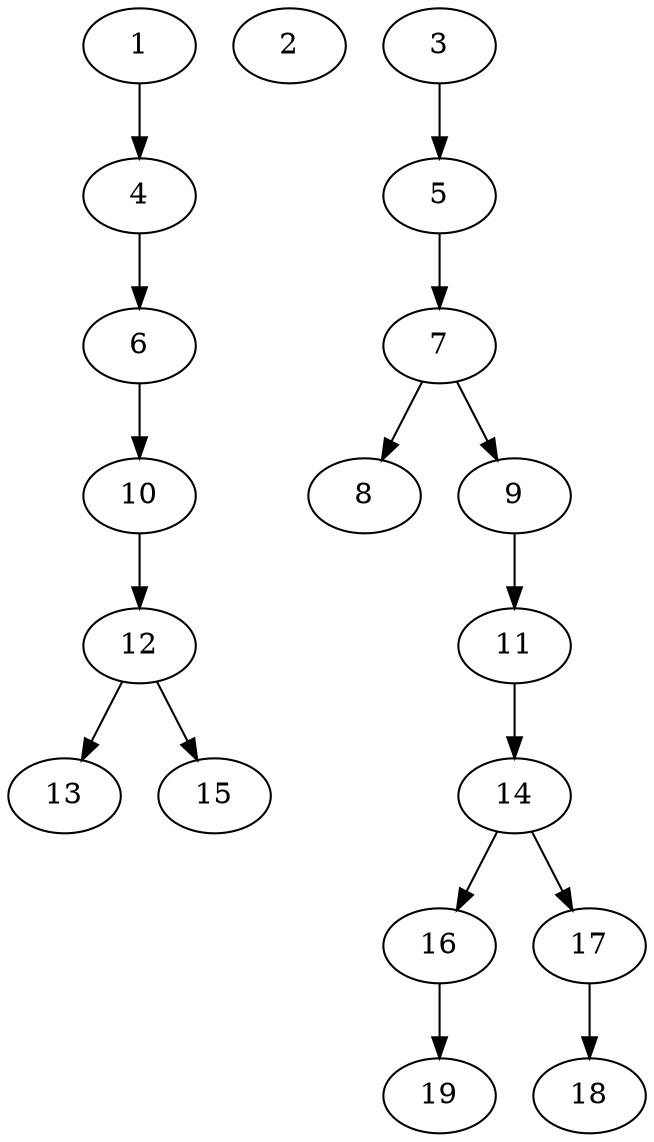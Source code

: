 // DAG (tier=1-easy, mode=compute, n=19, ccr=0.265, fat=0.464, density=0.274, regular=0.762, jump=0.096, mindata=262144, maxdata=2097152)
// DAG automatically generated by daggen at Sun Aug 24 16:33:32 2025
// /home/ermia/Project/Environments/daggen/bin/daggen --dot --ccr 0.265 --fat 0.464 --regular 0.762 --density 0.274 --jump 0.096 --mindata 262144 --maxdata 2097152 -n 19 
digraph G {
  1 [size="1607599799261986816", alpha="0.00", expect_size="803799899630993408"]
  1 -> 4 [size ="10978473279488"]
  2 [size="4299830779527036928", alpha="0.13", expect_size="2149915389763518464"]
  3 [size="3126687606817947648", alpha="0.15", expect_size="1563343803408973824"]
  3 -> 5 [size ="17105915215872"]
  4 [size="2458363508417363968", alpha="0.18", expect_size="1229181754208681984"]
  4 -> 6 [size ="14572052283392"]
  5 [size="6462461474731196416", alpha="0.00", expect_size="3231230737365598208"]
  5 -> 7 [size ="27755898994688"]
  6 [size="432344587975016", alpha="0.03", expect_size="216172293987508"]
  6 -> 10 [size ="11879107788800"]
  7 [size="42175088552776896", alpha="0.05", expect_size="21087544276388448"]
  7 -> 8 [size ="21047487234048"]
  7 -> 9 [size ="21047487234048"]
  8 [size="1925877696823296000", alpha="0.01", expect_size="962938848411648000"]
  9 [size="1458296788343167", alpha="0.15", expect_size="729148394171583"]
  9 -> 11 [size ="34296689590272"]
  10 [size="1176727399153270784", alpha="0.02", expect_size="588363699576635392"]
  10 -> 12 [size ="8916763148288"]
  11 [size="790434158494343", alpha="0.06", expect_size="395217079247171"]
  11 -> 14 [size ="19202941386752"]
  12 [size="42496987739240064", alpha="0.14", expect_size="21248493869620032"]
  12 -> 13 [size ="24129126268928"]
  12 -> 15 [size ="24129126268928"]
  13 [size="16613542206170750", alpha="0.01", expect_size="8306771103085375"]
  14 [size="8347439816123613184", alpha="0.14", expect_size="4173719908061806592"]
  14 -> 16 [size ="32919926079488"]
  14 -> 17 [size ="32919926079488"]
  15 [size="6515899420247064576", alpha="0.08", expect_size="3257949710123532288"]
  16 [size="25027645390101476", alpha="0.09", expect_size="12513822695050738"]
  16 -> 19 [size ="10058150707200"]
  17 [size="20405229458469488", alpha="0.00", expect_size="10202614729234744"]
  17 -> 18 [size ="14024485896192"]
  18 [size="93103284961226", alpha="0.17", expect_size="46551642480613"]
  19 [size="138284659376128000", alpha="0.19", expect_size="69142329688064000"]
}